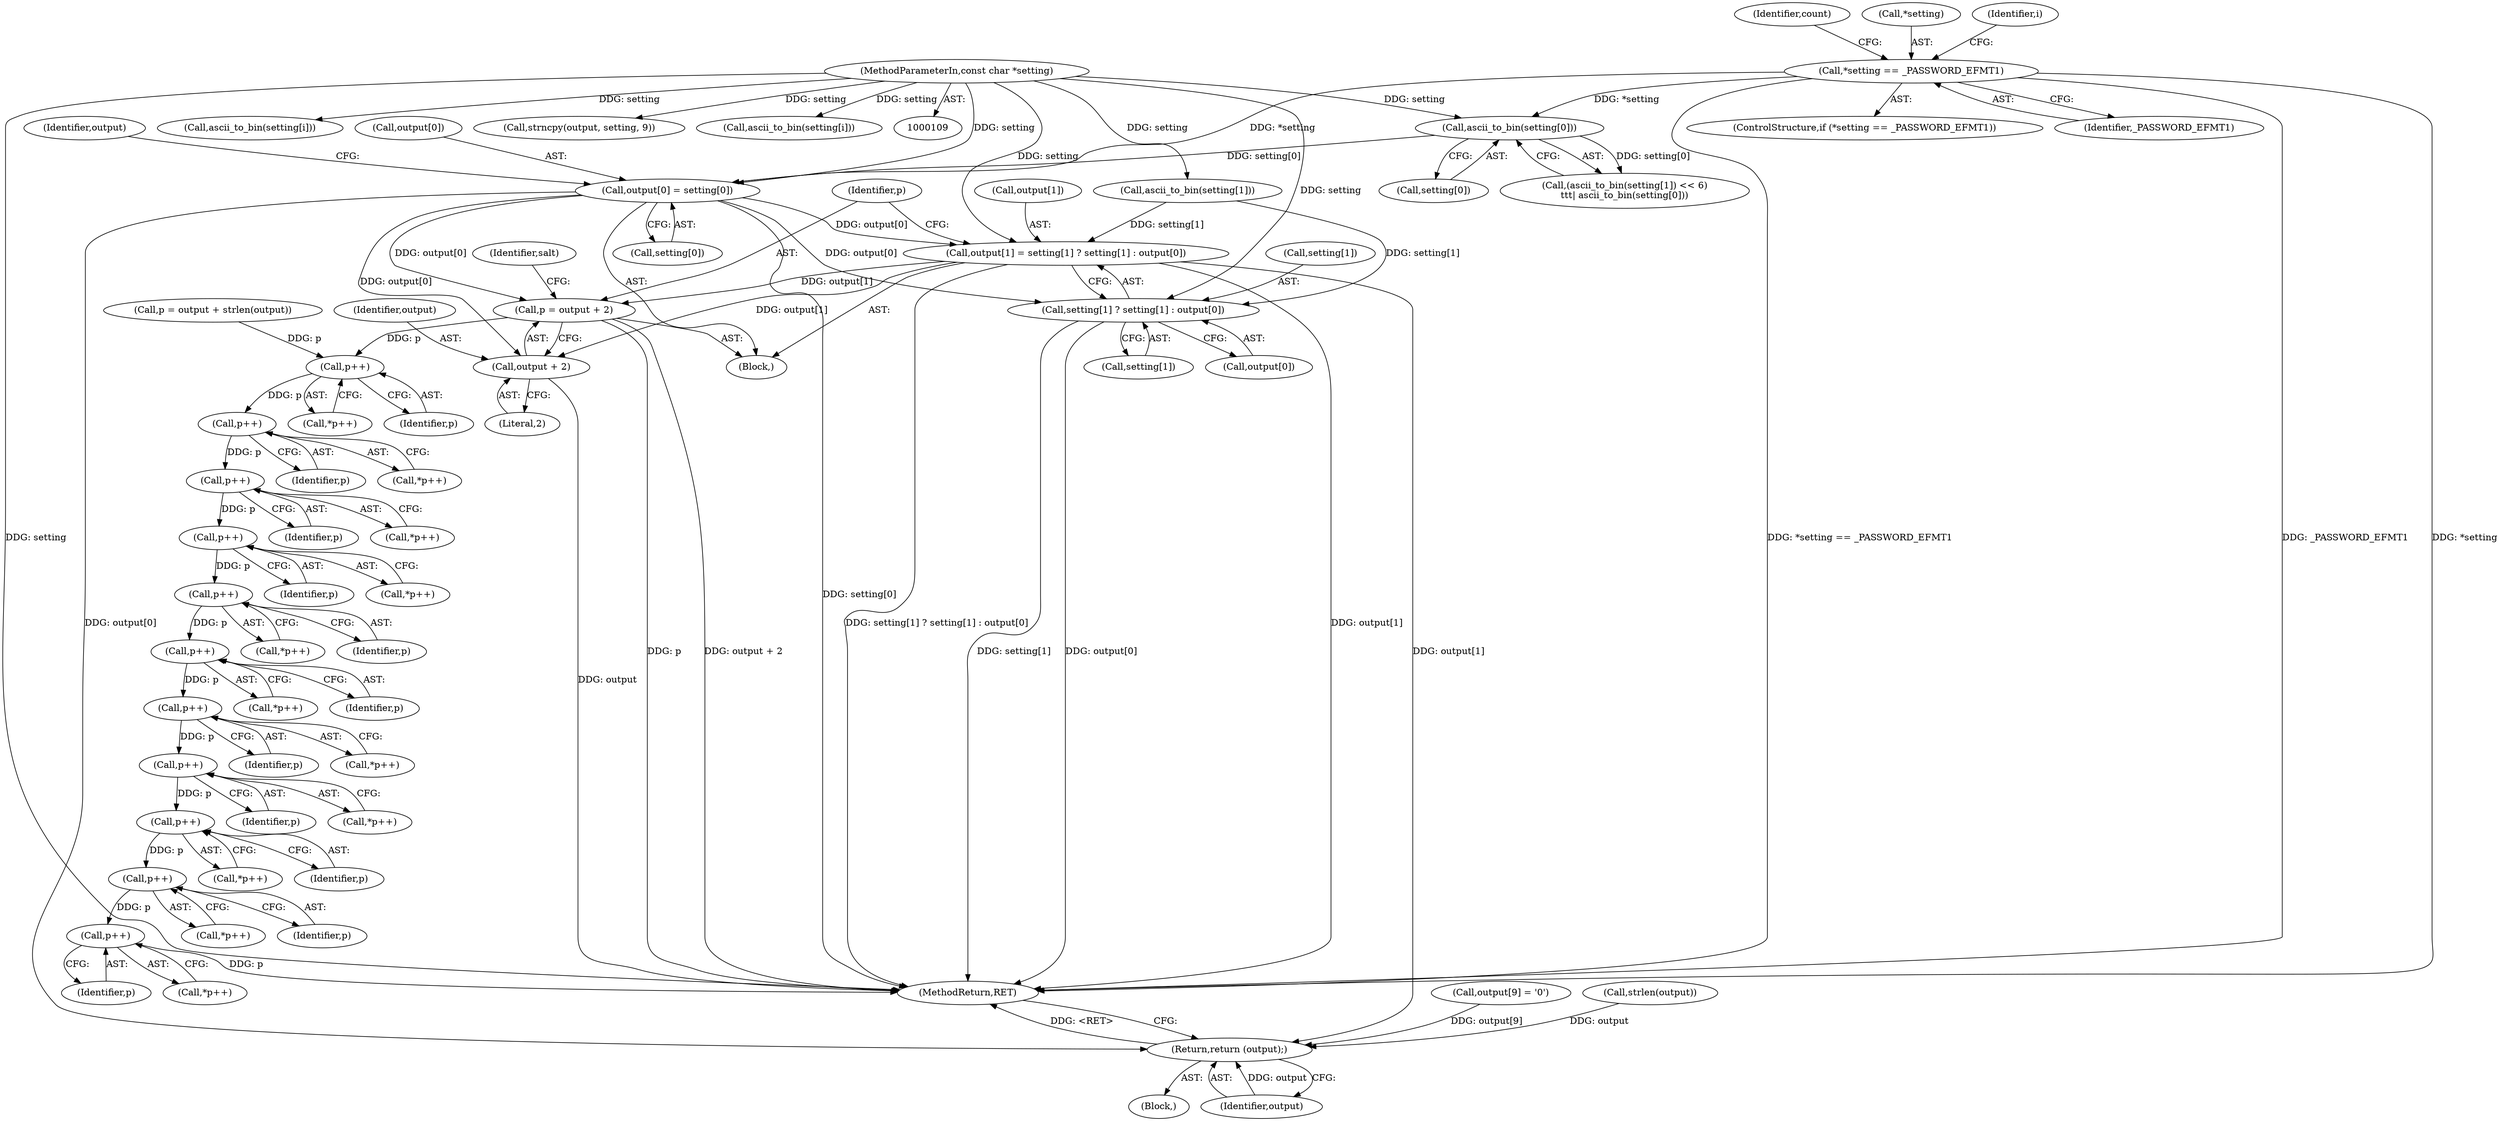 digraph "0_postgresql_932ded2ed51e8333852e370c7a6dad75d9f236f9@array" {
"1000294" [label="(Call,output[0] = setting[0])"];
"1000158" [label="(Call,*setting == _PASSWORD_EFMT1)"];
"1000290" [label="(Call,ascii_to_bin(setting[0]))"];
"1000111" [label="(MethodParameterIn,const char *setting)"];
"1000301" [label="(Call,output[1] = setting[1] ? setting[1] : output[0])"];
"1000315" [label="(Call,p = output + 2)"];
"1000340" [label="(Call,p++)"];
"1000351" [label="(Call,p++)"];
"1000362" [label="(Call,p++)"];
"1000373" [label="(Call,p++)"];
"1000393" [label="(Call,p++)"];
"1000404" [label="(Call,p++)"];
"1000415" [label="(Call,p++)"];
"1000426" [label="(Call,p++)"];
"1000440" [label="(Call,p++)"];
"1000451" [label="(Call,p++)"];
"1000462" [label="(Call,p++)"];
"1000317" [label="(Call,output + 2)"];
"1000473" [label="(Return,return (output);)"];
"1000305" [label="(Call,setting[1] ? setting[1] : output[0])"];
"1000285" [label="(Call,ascii_to_bin(setting[1]))"];
"1000363" [label="(Identifier,p)"];
"1000179" [label="(Call,ascii_to_bin(setting[i]))"];
"1000112" [label="(Block,)"];
"1000301" [label="(Call,output[1] = setting[1] ? setting[1] : output[0])"];
"1000279" [label="(Identifier,count)"];
"1000374" [label="(Identifier,p)"];
"1000290" [label="(Call,ascii_to_bin(setting[0]))"];
"1000439" [label="(Call,*p++)"];
"1000361" [label="(Call,*p++)"];
"1000261" [label="(Call,strncpy(output, setting, 9))"];
"1000159" [label="(Call,*setting)"];
"1000450" [label="(Call,*p++)"];
"1000298" [label="(Call,setting[0])"];
"1000351" [label="(Call,p++)"];
"1000392" [label="(Call,*p++)"];
"1000394" [label="(Identifier,p)"];
"1000318" [label="(Identifier,output)"];
"1000474" [label="(Identifier,output)"];
"1000393" [label="(Call,p++)"];
"1000265" [label="(Call,output[9] = '\0')"];
"1000303" [label="(Identifier,output)"];
"1000373" [label="(Call,p++)"];
"1000317" [label="(Call,output + 2)"];
"1000403" [label="(Call,*p++)"];
"1000283" [label="(Call,(ascii_to_bin(setting[1]) << 6)\n\t\t\t| ascii_to_bin(setting[0]))"];
"1000274" [label="(Call,strlen(output))"];
"1000204" [label="(Call,ascii_to_bin(setting[i]))"];
"1000319" [label="(Literal,2)"];
"1000372" [label="(Call,*p++)"];
"1000277" [label="(Block,)"];
"1000416" [label="(Identifier,p)"];
"1000315" [label="(Call,p = output + 2)"];
"1000295" [label="(Call,output[0])"];
"1000463" [label="(Identifier,p)"];
"1000291" [label="(Call,setting[0])"];
"1000158" [label="(Call,*setting == _PASSWORD_EFMT1)"];
"1000270" [label="(Call,p = output + strlen(output))"];
"1000461" [label="(Call,*p++)"];
"1000340" [label="(Call,p++)"];
"1000166" [label="(Identifier,i)"];
"1000309" [label="(Call,setting[1])"];
"1000405" [label="(Identifier,p)"];
"1000452" [label="(Identifier,p)"];
"1000462" [label="(Call,p++)"];
"1000451" [label="(Call,p++)"];
"1000339" [label="(Call,*p++)"];
"1000414" [label="(Call,*p++)"];
"1000427" [label="(Identifier,p)"];
"1000306" [label="(Call,setting[1])"];
"1000321" [label="(Identifier,salt)"];
"1000425" [label="(Call,*p++)"];
"1000440" [label="(Call,p++)"];
"1000341" [label="(Identifier,p)"];
"1000475" [label="(MethodReturn,RET)"];
"1000415" [label="(Call,p++)"];
"1000426" [label="(Call,p++)"];
"1000312" [label="(Call,output[0])"];
"1000157" [label="(ControlStructure,if (*setting == _PASSWORD_EFMT1))"];
"1000111" [label="(MethodParameterIn,const char *setting)"];
"1000316" [label="(Identifier,p)"];
"1000302" [label="(Call,output[1])"];
"1000305" [label="(Call,setting[1] ? setting[1] : output[0])"];
"1000294" [label="(Call,output[0] = setting[0])"];
"1000352" [label="(Identifier,p)"];
"1000350" [label="(Call,*p++)"];
"1000441" [label="(Identifier,p)"];
"1000362" [label="(Call,p++)"];
"1000473" [label="(Return,return (output);)"];
"1000161" [label="(Identifier,_PASSWORD_EFMT1)"];
"1000404" [label="(Call,p++)"];
"1000294" -> "1000277"  [label="AST: "];
"1000294" -> "1000298"  [label="CFG: "];
"1000295" -> "1000294"  [label="AST: "];
"1000298" -> "1000294"  [label="AST: "];
"1000303" -> "1000294"  [label="CFG: "];
"1000294" -> "1000475"  [label="DDG: setting[0]"];
"1000158" -> "1000294"  [label="DDG: *setting"];
"1000290" -> "1000294"  [label="DDG: setting[0]"];
"1000111" -> "1000294"  [label="DDG: setting"];
"1000294" -> "1000301"  [label="DDG: output[0]"];
"1000294" -> "1000305"  [label="DDG: output[0]"];
"1000294" -> "1000315"  [label="DDG: output[0]"];
"1000294" -> "1000317"  [label="DDG: output[0]"];
"1000294" -> "1000473"  [label="DDG: output[0]"];
"1000158" -> "1000157"  [label="AST: "];
"1000158" -> "1000161"  [label="CFG: "];
"1000159" -> "1000158"  [label="AST: "];
"1000161" -> "1000158"  [label="AST: "];
"1000166" -> "1000158"  [label="CFG: "];
"1000279" -> "1000158"  [label="CFG: "];
"1000158" -> "1000475"  [label="DDG: *setting"];
"1000158" -> "1000475"  [label="DDG: *setting == _PASSWORD_EFMT1"];
"1000158" -> "1000475"  [label="DDG: _PASSWORD_EFMT1"];
"1000158" -> "1000290"  [label="DDG: *setting"];
"1000290" -> "1000283"  [label="AST: "];
"1000290" -> "1000291"  [label="CFG: "];
"1000291" -> "1000290"  [label="AST: "];
"1000283" -> "1000290"  [label="CFG: "];
"1000290" -> "1000283"  [label="DDG: setting[0]"];
"1000111" -> "1000290"  [label="DDG: setting"];
"1000111" -> "1000109"  [label="AST: "];
"1000111" -> "1000475"  [label="DDG: setting"];
"1000111" -> "1000179"  [label="DDG: setting"];
"1000111" -> "1000204"  [label="DDG: setting"];
"1000111" -> "1000261"  [label="DDG: setting"];
"1000111" -> "1000285"  [label="DDG: setting"];
"1000111" -> "1000301"  [label="DDG: setting"];
"1000111" -> "1000305"  [label="DDG: setting"];
"1000301" -> "1000277"  [label="AST: "];
"1000301" -> "1000305"  [label="CFG: "];
"1000302" -> "1000301"  [label="AST: "];
"1000305" -> "1000301"  [label="AST: "];
"1000316" -> "1000301"  [label="CFG: "];
"1000301" -> "1000475"  [label="DDG: setting[1] ? setting[1] : output[0]"];
"1000301" -> "1000475"  [label="DDG: output[1]"];
"1000285" -> "1000301"  [label="DDG: setting[1]"];
"1000301" -> "1000315"  [label="DDG: output[1]"];
"1000301" -> "1000317"  [label="DDG: output[1]"];
"1000301" -> "1000473"  [label="DDG: output[1]"];
"1000315" -> "1000277"  [label="AST: "];
"1000315" -> "1000317"  [label="CFG: "];
"1000316" -> "1000315"  [label="AST: "];
"1000317" -> "1000315"  [label="AST: "];
"1000321" -> "1000315"  [label="CFG: "];
"1000315" -> "1000475"  [label="DDG: p"];
"1000315" -> "1000475"  [label="DDG: output + 2"];
"1000315" -> "1000340"  [label="DDG: p"];
"1000340" -> "1000339"  [label="AST: "];
"1000340" -> "1000341"  [label="CFG: "];
"1000341" -> "1000340"  [label="AST: "];
"1000339" -> "1000340"  [label="CFG: "];
"1000270" -> "1000340"  [label="DDG: p"];
"1000340" -> "1000351"  [label="DDG: p"];
"1000351" -> "1000350"  [label="AST: "];
"1000351" -> "1000352"  [label="CFG: "];
"1000352" -> "1000351"  [label="AST: "];
"1000350" -> "1000351"  [label="CFG: "];
"1000351" -> "1000362"  [label="DDG: p"];
"1000362" -> "1000361"  [label="AST: "];
"1000362" -> "1000363"  [label="CFG: "];
"1000363" -> "1000362"  [label="AST: "];
"1000361" -> "1000362"  [label="CFG: "];
"1000362" -> "1000373"  [label="DDG: p"];
"1000373" -> "1000372"  [label="AST: "];
"1000373" -> "1000374"  [label="CFG: "];
"1000374" -> "1000373"  [label="AST: "];
"1000372" -> "1000373"  [label="CFG: "];
"1000373" -> "1000393"  [label="DDG: p"];
"1000393" -> "1000392"  [label="AST: "];
"1000393" -> "1000394"  [label="CFG: "];
"1000394" -> "1000393"  [label="AST: "];
"1000392" -> "1000393"  [label="CFG: "];
"1000393" -> "1000404"  [label="DDG: p"];
"1000404" -> "1000403"  [label="AST: "];
"1000404" -> "1000405"  [label="CFG: "];
"1000405" -> "1000404"  [label="AST: "];
"1000403" -> "1000404"  [label="CFG: "];
"1000404" -> "1000415"  [label="DDG: p"];
"1000415" -> "1000414"  [label="AST: "];
"1000415" -> "1000416"  [label="CFG: "];
"1000416" -> "1000415"  [label="AST: "];
"1000414" -> "1000415"  [label="CFG: "];
"1000415" -> "1000426"  [label="DDG: p"];
"1000426" -> "1000425"  [label="AST: "];
"1000426" -> "1000427"  [label="CFG: "];
"1000427" -> "1000426"  [label="AST: "];
"1000425" -> "1000426"  [label="CFG: "];
"1000426" -> "1000440"  [label="DDG: p"];
"1000440" -> "1000439"  [label="AST: "];
"1000440" -> "1000441"  [label="CFG: "];
"1000441" -> "1000440"  [label="AST: "];
"1000439" -> "1000440"  [label="CFG: "];
"1000440" -> "1000451"  [label="DDG: p"];
"1000451" -> "1000450"  [label="AST: "];
"1000451" -> "1000452"  [label="CFG: "];
"1000452" -> "1000451"  [label="AST: "];
"1000450" -> "1000451"  [label="CFG: "];
"1000451" -> "1000462"  [label="DDG: p"];
"1000462" -> "1000461"  [label="AST: "];
"1000462" -> "1000463"  [label="CFG: "];
"1000463" -> "1000462"  [label="AST: "];
"1000461" -> "1000462"  [label="CFG: "];
"1000462" -> "1000475"  [label="DDG: p"];
"1000317" -> "1000319"  [label="CFG: "];
"1000318" -> "1000317"  [label="AST: "];
"1000319" -> "1000317"  [label="AST: "];
"1000317" -> "1000475"  [label="DDG: output"];
"1000473" -> "1000112"  [label="AST: "];
"1000473" -> "1000474"  [label="CFG: "];
"1000474" -> "1000473"  [label="AST: "];
"1000475" -> "1000473"  [label="CFG: "];
"1000473" -> "1000475"  [label="DDG: <RET>"];
"1000474" -> "1000473"  [label="DDG: output"];
"1000265" -> "1000473"  [label="DDG: output[9]"];
"1000274" -> "1000473"  [label="DDG: output"];
"1000305" -> "1000309"  [label="CFG: "];
"1000305" -> "1000312"  [label="CFG: "];
"1000306" -> "1000305"  [label="AST: "];
"1000309" -> "1000305"  [label="AST: "];
"1000312" -> "1000305"  [label="AST: "];
"1000305" -> "1000475"  [label="DDG: setting[1]"];
"1000305" -> "1000475"  [label="DDG: output[0]"];
"1000285" -> "1000305"  [label="DDG: setting[1]"];
}
